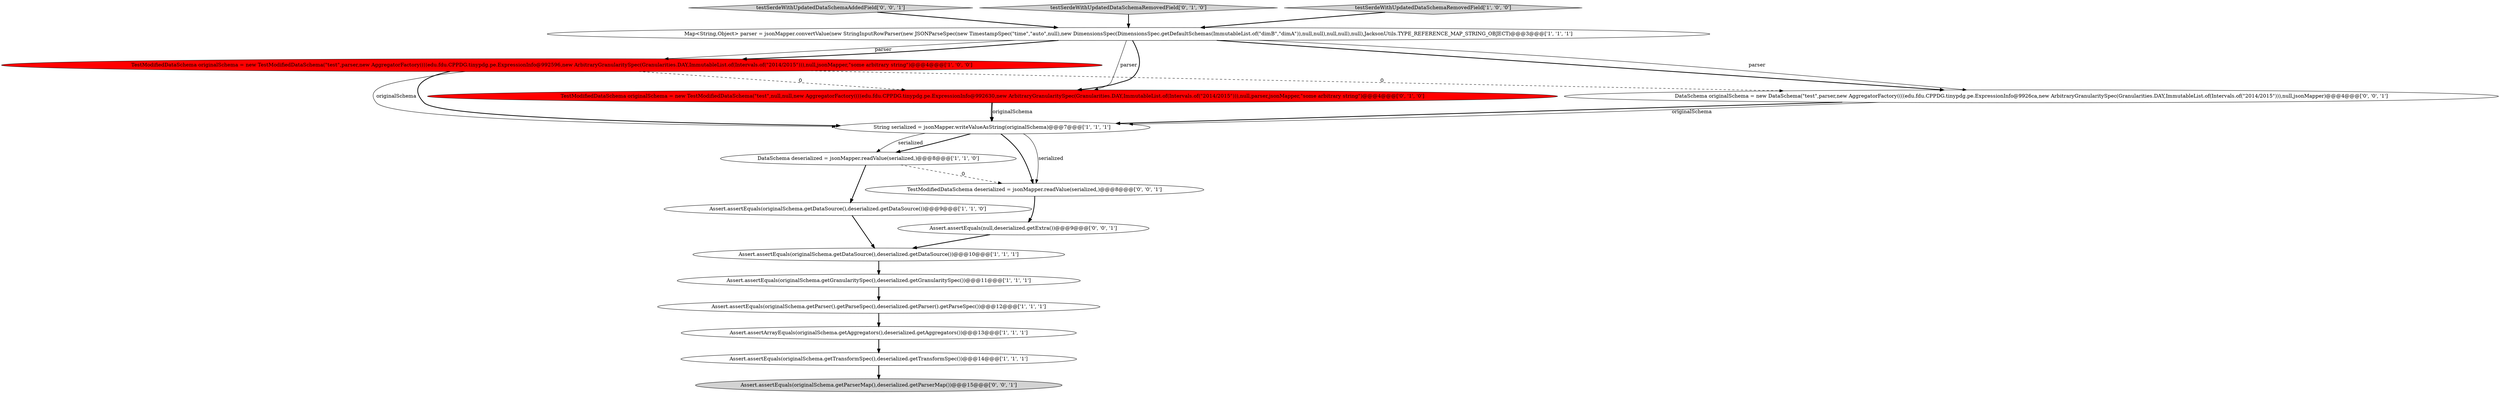 digraph {
13 [style = filled, label = "Assert.assertEquals(originalSchema.getParserMap(),deserialized.getParserMap())@@@15@@@['0', '0', '1']", fillcolor = lightgray, shape = ellipse image = "AAA0AAABBB3BBB"];
17 [style = filled, label = "testSerdeWithUpdatedDataSchemaAddedField['0', '0', '1']", fillcolor = lightgray, shape = diamond image = "AAA0AAABBB3BBB"];
11 [style = filled, label = "testSerdeWithUpdatedDataSchemaRemovedField['0', '1', '0']", fillcolor = lightgray, shape = diamond image = "AAA0AAABBB2BBB"];
8 [style = filled, label = "Assert.assertEquals(originalSchema.getGranularitySpec(),deserialized.getGranularitySpec())@@@11@@@['1', '1', '1']", fillcolor = white, shape = ellipse image = "AAA0AAABBB1BBB"];
10 [style = filled, label = "Assert.assertEquals(originalSchema.getParser().getParseSpec(),deserialized.getParser().getParseSpec())@@@12@@@['1', '1', '1']", fillcolor = white, shape = ellipse image = "AAA0AAABBB1BBB"];
16 [style = filled, label = "Assert.assertEquals(null,deserialized.getExtra())@@@9@@@['0', '0', '1']", fillcolor = white, shape = ellipse image = "AAA0AAABBB3BBB"];
9 [style = filled, label = "testSerdeWithUpdatedDataSchemaRemovedField['1', '0', '0']", fillcolor = lightgray, shape = diamond image = "AAA0AAABBB1BBB"];
2 [style = filled, label = "DataSchema deserialized = jsonMapper.readValue(serialized,)@@@8@@@['1', '1', '0']", fillcolor = white, shape = ellipse image = "AAA0AAABBB1BBB"];
14 [style = filled, label = "TestModifiedDataSchema deserialized = jsonMapper.readValue(serialized,)@@@8@@@['0', '0', '1']", fillcolor = white, shape = ellipse image = "AAA0AAABBB3BBB"];
0 [style = filled, label = "String serialized = jsonMapper.writeValueAsString(originalSchema)@@@7@@@['1', '1', '1']", fillcolor = white, shape = ellipse image = "AAA0AAABBB1BBB"];
5 [style = filled, label = "Map<String,Object> parser = jsonMapper.convertValue(new StringInputRowParser(new JSONParseSpec(new TimestampSpec(\"time\",\"auto\",null),new DimensionsSpec(DimensionsSpec.getDefaultSchemas(ImmutableList.of(\"dimB\",\"dimA\")),null,null),null,null),null),JacksonUtils.TYPE_REFERENCE_MAP_STRING_OBJECT)@@@3@@@['1', '1', '1']", fillcolor = white, shape = ellipse image = "AAA0AAABBB1BBB"];
6 [style = filled, label = "TestModifiedDataSchema originalSchema = new TestModifiedDataSchema(\"test\",parser,new AggregatorFactory((((edu.fdu.CPPDG.tinypdg.pe.ExpressionInfo@992596,new ArbitraryGranularitySpec(Granularities.DAY,ImmutableList.of(Intervals.of(\"2014/2015\"))),null,jsonMapper,\"some arbitrary string\")@@@4@@@['1', '0', '0']", fillcolor = red, shape = ellipse image = "AAA1AAABBB1BBB"];
3 [style = filled, label = "Assert.assertArrayEquals(originalSchema.getAggregators(),deserialized.getAggregators())@@@13@@@['1', '1', '1']", fillcolor = white, shape = ellipse image = "AAA0AAABBB1BBB"];
1 [style = filled, label = "Assert.assertEquals(originalSchema.getDataSource(),deserialized.getDataSource())@@@9@@@['1', '1', '0']", fillcolor = white, shape = ellipse image = "AAA0AAABBB1BBB"];
12 [style = filled, label = "TestModifiedDataSchema originalSchema = new TestModifiedDataSchema(\"test\",null,null,new AggregatorFactory((((edu.fdu.CPPDG.tinypdg.pe.ExpressionInfo@992630,new ArbitraryGranularitySpec(Granularities.DAY,ImmutableList.of(Intervals.of(\"2014/2015\"))),null,parser,jsonMapper,\"some arbitrary string\")@@@4@@@['0', '1', '0']", fillcolor = red, shape = ellipse image = "AAA1AAABBB2BBB"];
7 [style = filled, label = "Assert.assertEquals(originalSchema.getTransformSpec(),deserialized.getTransformSpec())@@@14@@@['1', '1', '1']", fillcolor = white, shape = ellipse image = "AAA0AAABBB1BBB"];
4 [style = filled, label = "Assert.assertEquals(originalSchema.getDataSource(),deserialized.getDataSource())@@@10@@@['1', '1', '1']", fillcolor = white, shape = ellipse image = "AAA0AAABBB1BBB"];
15 [style = filled, label = "DataSchema originalSchema = new DataSchema(\"test\",parser,new AggregatorFactory((((edu.fdu.CPPDG.tinypdg.pe.ExpressionInfo@9926ca,new ArbitraryGranularitySpec(Granularities.DAY,ImmutableList.of(Intervals.of(\"2014/2015\"))),null,jsonMapper)@@@4@@@['0', '0', '1']", fillcolor = white, shape = ellipse image = "AAA0AAABBB3BBB"];
7->13 [style = bold, label=""];
14->16 [style = bold, label=""];
8->10 [style = bold, label=""];
1->4 [style = bold, label=""];
17->5 [style = bold, label=""];
2->1 [style = bold, label=""];
0->2 [style = bold, label=""];
5->15 [style = bold, label=""];
10->3 [style = bold, label=""];
6->0 [style = bold, label=""];
5->6 [style = solid, label="parser"];
5->15 [style = solid, label="parser"];
5->12 [style = solid, label="parser"];
12->0 [style = bold, label=""];
6->12 [style = dashed, label="0"];
0->2 [style = solid, label="serialized"];
0->14 [style = solid, label="serialized"];
11->5 [style = bold, label=""];
0->14 [style = bold, label=""];
5->6 [style = bold, label=""];
2->14 [style = dashed, label="0"];
3->7 [style = bold, label=""];
5->12 [style = bold, label=""];
6->15 [style = dashed, label="0"];
15->0 [style = bold, label=""];
9->5 [style = bold, label=""];
4->8 [style = bold, label=""];
16->4 [style = bold, label=""];
15->0 [style = solid, label="originalSchema"];
12->0 [style = solid, label="originalSchema"];
6->0 [style = solid, label="originalSchema"];
}
